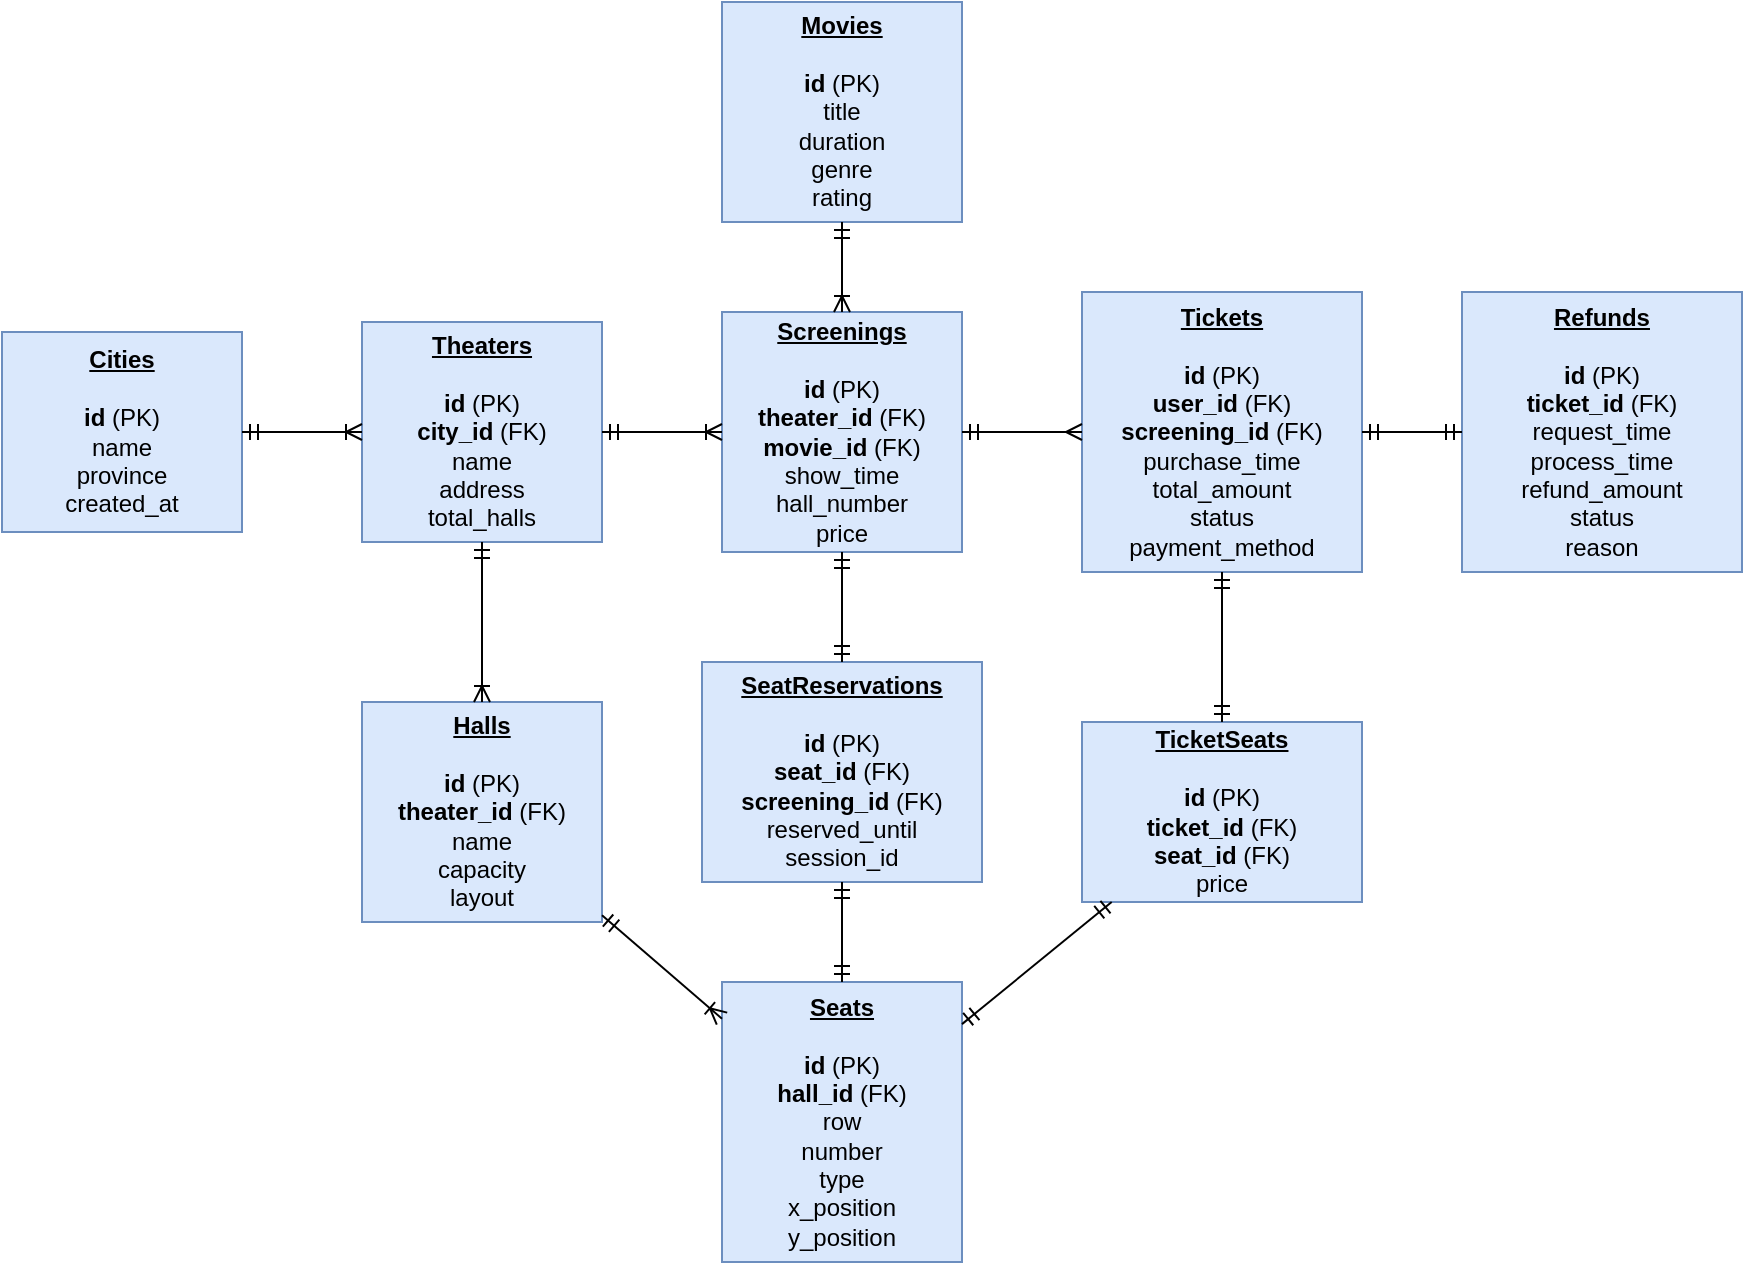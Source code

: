 <mxfile version="28.1.2" pages="4">
  <diagram name="Halaman-1" id="Lm6z3Dgp-Bg0wg-Iswer">
    <mxGraphModel dx="2575" dy="1573" grid="1" gridSize="10" guides="1" tooltips="1" connect="1" arrows="1" fold="1" page="1" pageScale="1" pageWidth="850" pageHeight="1100" math="0" shadow="0">
      <root>
        <mxCell id="0" />
        <mxCell id="1" parent="0" />
        <mxCell id="0di1fcBkROJIo35OJod3-1" value="&lt;u&gt;&lt;b&gt;Cities&lt;/b&gt;&lt;/u&gt;&lt;br&gt;&lt;br&gt;&lt;b&gt;id&lt;/b&gt; (PK)&lt;br&gt;name&lt;br&gt;province&lt;br&gt;created_at" style="html=1;dashed=0;whiteSpace=wrap;fillColor=#dae8fc;strokeColor=#6c8ebf;" vertex="1" parent="1">
          <mxGeometry x="80" y="175" width="120" height="100" as="geometry" />
        </mxCell>
        <mxCell id="0di1fcBkROJIo35OJod3-2" value="&lt;u&gt;&lt;b&gt;Theaters&lt;/b&gt;&lt;/u&gt;&lt;br&gt;&lt;br&gt;&lt;b&gt;id&lt;/b&gt; (PK)&lt;br&gt;&lt;b&gt;city_id&lt;/b&gt; (FK)&lt;br&gt;name&lt;br&gt;address&lt;br&gt;total_halls" style="html=1;dashed=0;whiteSpace=wrap;fillColor=#dae8fc;strokeColor=#6c8ebf;" vertex="1" parent="1">
          <mxGeometry x="260" y="170" width="120" height="110" as="geometry" />
        </mxCell>
        <mxCell id="0di1fcBkROJIo35OJod3-3" value="&lt;u&gt;&lt;b&gt;Screenings&lt;/b&gt;&lt;/u&gt;&lt;br&gt;&lt;br&gt;&lt;b&gt;id&lt;/b&gt; (PK)&lt;br&gt;&lt;b&gt;theater_id&lt;/b&gt; (FK)&lt;br&gt;&lt;b&gt;movie_id&lt;/b&gt; (FK)&lt;br&gt;show_time&lt;br&gt;hall_number&lt;br&gt;price" style="html=1;dashed=0;whiteSpace=wrap;fillColor=#dae8fc;strokeColor=#6c8ebf;" vertex="1" parent="1">
          <mxGeometry x="440" y="165" width="120" height="120" as="geometry" />
        </mxCell>
        <mxCell id="0di1fcBkROJIo35OJod3-4" value="&lt;u&gt;&lt;b&gt;Movies&lt;/b&gt;&lt;/u&gt;&lt;br&gt;&lt;br&gt;&lt;b&gt;id&lt;/b&gt; (PK)&lt;br&gt;title&lt;br&gt;duration&lt;br&gt;genre&lt;br&gt;rating" style="html=1;dashed=0;whiteSpace=wrap;fillColor=#dae8fc;strokeColor=#6c8ebf;" vertex="1" parent="1">
          <mxGeometry x="440" y="10" width="120" height="110" as="geometry" />
        </mxCell>
        <mxCell id="0di1fcBkROJIo35OJod3-5" value="" style="endArrow=ERmandOne;html=1;rounded=0;startArrow=ERoneToMany;startFill=0;endFill=0;" edge="1" parent="1" source="0di1fcBkROJIo35OJod3-2" target="0di1fcBkROJIo35OJod3-1">
          <mxGeometry width="50" height="50" relative="1" as="geometry">
            <mxPoint x="240" y="240" as="sourcePoint" />
            <mxPoint x="280" y="240" as="targetPoint" />
          </mxGeometry>
        </mxCell>
        <mxCell id="0di1fcBkROJIo35OJod3-7" value="" style="endArrow=ERmandOne;html=1;rounded=0;startArrow=ERoneToMany;startFill=0;endFill=0;" edge="1" parent="1" source="0di1fcBkROJIo35OJod3-3" target="0di1fcBkROJIo35OJod3-2">
          <mxGeometry width="50" height="50" relative="1" as="geometry">
            <mxPoint x="400" y="230" as="sourcePoint" />
            <mxPoint x="440" y="230" as="targetPoint" />
          </mxGeometry>
        </mxCell>
        <mxCell id="0di1fcBkROJIo35OJod3-9" value="" style="endArrow=ERmandOne;html=1;rounded=0;endFill=0;startArrow=ERoneToMany;startFill=0;" edge="1" parent="1" source="0di1fcBkROJIo35OJod3-3" target="0di1fcBkROJIo35OJod3-4">
          <mxGeometry width="50" height="50" relative="1" as="geometry">
            <mxPoint x="560" y="240" as="sourcePoint" />
            <mxPoint x="600" y="240" as="targetPoint" />
          </mxGeometry>
        </mxCell>
        <mxCell id="0di1fcBkROJIo35OJod3-11" value="&lt;u&gt;&lt;b&gt;Halls&lt;/b&gt;&lt;/u&gt;&lt;br&gt;&lt;br&gt;&lt;b&gt;id&lt;/b&gt; (PK)&lt;br&gt;&lt;b&gt;theater_id&lt;/b&gt; (FK)&lt;br&gt;name&lt;br&gt;capacity&lt;br&gt;layout" style="html=1;dashed=0;whiteSpace=wrap;fillColor=#dae8fc;strokeColor=#6c8ebf;" vertex="1" parent="1">
          <mxGeometry x="260" y="360" width="120" height="110" as="geometry" />
        </mxCell>
        <mxCell id="0di1fcBkROJIo35OJod3-12" value="&lt;u&gt;&lt;b&gt;Seats&lt;/b&gt;&lt;/u&gt;&lt;br&gt;&lt;br&gt;&lt;b&gt;id&lt;/b&gt; (PK)&lt;br&gt;&lt;b&gt;hall_id&lt;/b&gt; (FK)&lt;br&gt;row&lt;br&gt;number&lt;br&gt;type&lt;br&gt;x_position&lt;br&gt;y_position" style="html=1;dashed=0;whiteSpace=wrap;fillColor=#dae8fc;strokeColor=#6c8ebf;" vertex="1" parent="1">
          <mxGeometry x="440" y="500" width="120" height="140" as="geometry" />
        </mxCell>
        <mxCell id="0di1fcBkROJIo35OJod3-13" value="" style="endArrow=ERmandOne;html=1;rounded=0;startArrow=ERoneToMany;startFill=0;endFill=0;" edge="1" parent="1" source="0di1fcBkROJIo35OJod3-11" target="0di1fcBkROJIo35OJod3-2">
          <mxGeometry width="50" height="50" relative="1" as="geometry">
            <mxPoint x="340" y="280" as="sourcePoint" />
            <mxPoint x="340" y="370" as="targetPoint" />
            <Array as="points" />
          </mxGeometry>
        </mxCell>
        <mxCell id="0di1fcBkROJIo35OJod3-15" value="" style="endArrow=ERmandOne;html=1;rounded=0;startArrow=ERoneToMany;startFill=0;endFill=0;" edge="1" parent="1" source="0di1fcBkROJIo35OJod3-12" target="0di1fcBkROJIo35OJod3-11">
          <mxGeometry width="50" height="50" relative="1" as="geometry">
            <mxPoint x="400" y="425" as="sourcePoint" />
            <mxPoint x="440" y="425" as="targetPoint" />
          </mxGeometry>
        </mxCell>
        <mxCell id="0di1fcBkROJIo35OJod3-17" value="&lt;u&gt;&lt;b&gt;SeatReservations&lt;/b&gt;&lt;/u&gt;&lt;br&gt;&lt;br&gt;&lt;b&gt;id&lt;/b&gt; (PK)&lt;br&gt;&lt;b&gt;seat_id&lt;/b&gt; (FK)&lt;br&gt;&lt;b&gt;screening_id&lt;/b&gt; (FK)&lt;br&gt;reserved_until&lt;br&gt;session_id" style="html=1;dashed=0;whiteSpace=wrap;fillColor=#dae8fc;strokeColor=#6c8ebf;" vertex="1" parent="1">
          <mxGeometry x="430" y="340" width="140" height="110" as="geometry" />
        </mxCell>
        <mxCell id="0di1fcBkROJIo35OJod3-18" value="" style="endArrow=ERmandOne;html=1;rounded=0;startArrow=ERmandOne;startFill=0;endFill=0;" edge="1" parent="1" source="0di1fcBkROJIo35OJod3-17" target="0di1fcBkROJIo35OJod3-12">
          <mxGeometry width="50" height="50" relative="1" as="geometry">
            <mxPoint x="560" y="440" as="sourcePoint" />
            <mxPoint x="600" y="440" as="targetPoint" />
          </mxGeometry>
        </mxCell>
        <mxCell id="0di1fcBkROJIo35OJod3-20" value="&lt;u&gt;&lt;b&gt;Tickets&lt;/b&gt;&lt;/u&gt;&lt;br&gt;&lt;br&gt;&lt;b&gt;id&lt;/b&gt; (PK)&lt;br&gt;&lt;b&gt;user_id&lt;/b&gt; (FK)&lt;br&gt;&lt;b&gt;screening_id&lt;/b&gt; (FK)&lt;br&gt;purchase_time&lt;br&gt;total_amount&lt;br&gt;status&lt;br&gt;payment_method" style="html=1;dashed=0;whiteSpace=wrap;fillColor=#dae8fc;strokeColor=#6c8ebf;" vertex="1" parent="1">
          <mxGeometry x="620" y="155" width="140" height="140" as="geometry" />
        </mxCell>
        <mxCell id="0di1fcBkROJIo35OJod3-21" value="&lt;u&gt;&lt;b&gt;TicketSeats&lt;/b&gt;&lt;/u&gt;&lt;br&gt;&lt;br&gt;&lt;b&gt;id&lt;/b&gt; (PK)&lt;br&gt;&lt;b&gt;ticket_id&lt;/b&gt; (FK)&lt;br&gt;&lt;b&gt;seat_id&lt;/b&gt; (FK)&lt;br&gt;price" style="html=1;dashed=0;whiteSpace=wrap;fillColor=#dae8fc;strokeColor=#6c8ebf;" vertex="1" parent="1">
          <mxGeometry x="620" y="370" width="140" height="90" as="geometry" />
        </mxCell>
        <mxCell id="0di1fcBkROJIo35OJod3-22" value="&lt;u&gt;&lt;b&gt;Refunds&lt;/b&gt;&lt;/u&gt;&lt;br&gt;&lt;br&gt;&lt;b&gt;id&lt;/b&gt; (PK)&lt;br&gt;&lt;b&gt;ticket_id&lt;/b&gt; (FK)&lt;br&gt;request_time&lt;br&gt;process_time&lt;br&gt;refund_amount&lt;br&gt;status&lt;br&gt;reason" style="html=1;dashed=0;whiteSpace=wrap;fillColor=#dae8fc;strokeColor=#6c8ebf;" vertex="1" parent="1">
          <mxGeometry x="810" y="155" width="140" height="140" as="geometry" />
        </mxCell>
        <mxCell id="0di1fcBkROJIo35OJod3-23" value="" style="endArrow=ERmandOne;html=1;rounded=0;startArrow=ERmany;startFill=0;endFill=0;" edge="1" parent="1" source="0di1fcBkROJIo35OJod3-20" target="0di1fcBkROJIo35OJod3-3">
          <mxGeometry width="50" height="50" relative="1" as="geometry">
            <mxPoint x="500" y="270" as="sourcePoint" />
            <mxPoint x="670" y="550" as="targetPoint" />
            <Array as="points" />
          </mxGeometry>
        </mxCell>
        <mxCell id="0di1fcBkROJIo35OJod3-25" value="" style="endArrow=ERmandOne;html=1;rounded=0;startArrow=ERmandOne;startFill=0;endFill=0;" edge="1" parent="1" source="0di1fcBkROJIo35OJod3-21" target="0di1fcBkROJIo35OJod3-20">
          <mxGeometry width="50" height="50" relative="1" as="geometry">
            <mxPoint x="670" y="690" as="sourcePoint" />
            <mxPoint x="670" y="730" as="targetPoint" />
          </mxGeometry>
        </mxCell>
        <mxCell id="0di1fcBkROJIo35OJod3-27" value="" style="endArrow=ERmandOne;html=1;rounded=0;startArrow=ERmandOne;startFill=0;endFill=0;" edge="1" parent="1" source="0di1fcBkROJIo35OJod3-22" target="0di1fcBkROJIo35OJod3-20">
          <mxGeometry width="50" height="50" relative="1" as="geometry">
            <mxPoint x="670" y="690" as="sourcePoint" />
            <mxPoint x="670" y="880" as="targetPoint" />
            <Array as="points" />
          </mxGeometry>
        </mxCell>
        <mxCell id="0di1fcBkROJIo35OJod3-29" value="" style="endArrow=ERmandOne;html=1;rounded=0;startArrow=ERmandOne;startFill=0;endFill=0;" edge="1" parent="1" source="0di1fcBkROJIo35OJod3-17" target="0di1fcBkROJIo35OJod3-3">
          <mxGeometry width="50" height="50" relative="1" as="geometry">
            <mxPoint x="500" y="270" as="sourcePoint" />
            <mxPoint x="670" y="370" as="targetPoint" />
            <Array as="points" />
          </mxGeometry>
        </mxCell>
        <mxCell id="0di1fcBkROJIo35OJod3-31" value="" style="endArrow=ERmandOne;html=1;rounded=0;startArrow=ERmandOne;startFill=0;endFill=0;" edge="1" parent="1" source="0di1fcBkROJIo35OJod3-21" target="0di1fcBkROJIo35OJod3-12">
          <mxGeometry width="50" height="50" relative="1" as="geometry">
            <mxPoint x="560" y="440" as="sourcePoint" />
            <mxPoint x="600" y="730" as="targetPoint" />
            <Array as="points" />
          </mxGeometry>
        </mxCell>
      </root>
    </mxGraphModel>
  </diagram>
  <diagram id="4W9zoIO3YKvqsuaJQBFT" name="Page-2">
    <mxGraphModel dx="2873" dy="1236" grid="1" gridSize="10" guides="1" tooltips="1" connect="1" arrows="1" fold="1" page="1" pageScale="1" pageWidth="850" pageHeight="1100" math="0" shadow="0">
      <root>
        <mxCell id="0" />
        <mxCell id="1" parent="0" />
        <mxCell id="O_zEfsSyvbPInKJlRXA2-1" value="" style="rounded=0;whiteSpace=wrap;html=1;" vertex="1" parent="1">
          <mxGeometry x="-770" y="250" width="640" height="530" as="geometry" />
        </mxCell>
        <mxCell id="O_zEfsSyvbPInKJlRXA2-2" value="&lt;b&gt;Docker&lt;/b&gt;" style="text;html=1;strokeColor=none;fillColor=none;align=center;verticalAlign=middle;whiteSpace=wrap;rounded=0;fontStyle=1;fontSize=18;" vertex="1" parent="1">
          <mxGeometry x="-730" y="730" width="70" height="30" as="geometry" />
        </mxCell>
        <mxCell id="O_zEfsSyvbPInKJlRXA2-3" value="&lt;b&gt;USER / CLIENT&lt;/b&gt;" style="shape=umlActor;verticalLabelPosition=bottom;verticalAlign=top;html=1;outlineConnect=0;" vertex="1" parent="1">
          <mxGeometry x="-480" y="130" width="30" height="60" as="geometry" />
        </mxCell>
        <mxCell id="O_zEfsSyvbPInKJlRXA2-4" value="" style="endArrow=classic;html=1;rounded=0;entryDx=0;entryDy=0;entryPerimeter=0;" edge="1" parent="1" target="O_zEfsSyvbPInKJlRXA2-6">
          <mxGeometry width="50" height="50" relative="1" as="geometry">
            <mxPoint x="-465" y="210" as="sourcePoint" />
            <mxPoint x="-465" y="260" as="targetPoint" />
          </mxGeometry>
        </mxCell>
        <mxCell id="O_zEfsSyvbPInKJlRXA2-5" value="&lt;b&gt;HTTP / HTTPS&lt;/b&gt;" style="edgeLabel;html=1;align=center;verticalAlign=middle;resizable=0;points=[];" vertex="1" connectable="0" parent="O_zEfsSyvbPInKJlRXA2-4">
          <mxGeometry x="-0.167" y="-2" relative="1" as="geometry">
            <mxPoint x="52" y="-30" as="offset" />
          </mxGeometry>
        </mxCell>
        <mxCell id="O_zEfsSyvbPInKJlRXA2-6" value="&lt;b&gt;Load Balancer&lt;/b&gt;" style="shape=hexagon;perimeter=hexagonPerimeter2;whiteSpace=wrap;html=1;fillColor=#d5e8d4;strokeColor=#82b366;" vertex="1" parent="1">
          <mxGeometry x="-515" y="330" width="100" height="50" as="geometry" />
        </mxCell>
        <mxCell id="O_zEfsSyvbPInKJlRXA2-7" value="" style="endArrow=classic;html=1;rounded=0;exitDx=0;exitDy=0;exitPerimeter=0;" edge="1" parent="1" source="O_zEfsSyvbPInKJlRXA2-6">
          <mxGeometry width="50" height="50" relative="1" as="geometry">
            <mxPoint x="-500" y="310" as="sourcePoint" />
            <mxPoint x="-650" y="420" as="targetPoint" />
          </mxGeometry>
        </mxCell>
        <mxCell id="O_zEfsSyvbPInKJlRXA2-8" value="" style="endArrow=classic;html=1;rounded=0;exitDx=0;exitDy=0;exitPerimeter=0;" edge="1" parent="1" source="O_zEfsSyvbPInKJlRXA2-6">
          <mxGeometry width="50" height="50" relative="1" as="geometry">
            <mxPoint x="-430" y="310" as="sourcePoint" />
            <mxPoint x="-280" y="420" as="targetPoint" />
          </mxGeometry>
        </mxCell>
        <mxCell id="O_zEfsSyvbPInKJlRXA2-9" value="&lt;b&gt;Go API&lt;br&gt;Container 1&lt;/b&gt;" style="rounded=1;whiteSpace=wrap;html=1;fillColor=#f8cecc;strokeColor=#b85450;" vertex="1" parent="1">
          <mxGeometry x="-700" y="420" width="100" height="60" as="geometry" />
        </mxCell>
        <mxCell id="O_zEfsSyvbPInKJlRXA2-10" value="&lt;b&gt;Go API&lt;br&gt;Container 2&lt;/b&gt;" style="rounded=1;whiteSpace=wrap;html=1;fillColor=#f8cecc;strokeColor=#b85450;" vertex="1" parent="1">
          <mxGeometry x="-330" y="420" width="100" height="60" as="geometry" />
        </mxCell>
        <mxCell id="O_zEfsSyvbPInKJlRXA2-11" value="&lt;b&gt;Internal Network&lt;/b&gt;" style="shape=cylinder;whiteSpace=wrap;html=1;rounded=1;fillColor=#ffe6cc;strokeColor=#d79b00;" vertex="1" parent="1">
          <mxGeometry x="-515" y="570" width="100" height="60" as="geometry" />
        </mxCell>
        <mxCell id="O_zEfsSyvbPInKJlRXA2-12" value="&lt;b&gt;Database (PostgreSQL)&lt;/b&gt;" style="shape=cylinder;whiteSpace=wrap;html=1;rounded=1;fillColor=#f5f5f5;strokeColor=#666666;" vertex="1" parent="1">
          <mxGeometry x="-555" y="670" width="180" height="60" as="geometry" />
        </mxCell>
        <mxCell id="O_zEfsSyvbPInKJlRXA2-13" value="" style="endArrow=classic;html=1;rounded=0;entryDx=0;entryDy=0;entryPerimeter=0;exitDx=0.5;exitDy=1;exitPerimeter=0;" edge="1" parent="1" source="O_zEfsSyvbPInKJlRXA2-9" target="O_zEfsSyvbPInKJlRXA2-11">
          <mxGeometry width="50" height="50" relative="1" as="geometry">
            <mxPoint x="-650" y="510" as="sourcePoint" />
            <mxPoint x="-515" y="510" as="targetPoint" />
          </mxGeometry>
        </mxCell>
        <mxCell id="O_zEfsSyvbPInKJlRXA2-14" value="" style="endArrow=classic;html=1;rounded=0;entryDx=0;entryDy=0;entryPerimeter=0;exitDx=0.5;exitDy=1;exitPerimeter=0;" edge="1" parent="1" source="O_zEfsSyvbPInKJlRXA2-10" target="O_zEfsSyvbPInKJlRXA2-11">
          <mxGeometry width="50" height="50" relative="1" as="geometry">
            <mxPoint x="-280" y="510" as="sourcePoint" />
            <mxPoint x="-415" y="510" as="targetPoint" />
          </mxGeometry>
        </mxCell>
        <mxCell id="O_zEfsSyvbPInKJlRXA2-15" value="" style="endArrow=classic;html=1;rounded=0;entryDx=0.5;entryDy=0;entryPerimeter=0;exitDx=0.5;exitDy=1;exitPerimeter=0;" edge="1" parent="1" source="O_zEfsSyvbPInKJlRXA2-11" target="O_zEfsSyvbPInKJlRXA2-12">
          <mxGeometry width="50" height="50" relative="1" as="geometry">
            <mxPoint x="-465" y="650" as="sourcePoint" />
            <mxPoint x="-465" y="700" as="targetPoint" />
          </mxGeometry>
        </mxCell>
      </root>
    </mxGraphModel>
  </diagram>
  <diagram id="1tJHrQExwv2KBQjA_pAZ" name="Page-3">
    <mxGraphModel dx="1416" dy="865" grid="1" gridSize="10" guides="1" tooltips="1" connect="1" arrows="1" fold="1" page="1" pageScale="1" pageWidth="850" pageHeight="1100" math="0" shadow="0">
      <root>
        <mxCell id="0" />
        <mxCell id="1" parent="0" />
        <mxCell id="-pOYXjtAaAWwMsyDgRYP-1" value="Customer" style="rounded=1;whiteSpace=wrap;html=1;" vertex="1" parent="1">
          <mxGeometry x="140" y="270" width="120" height="60" as="geometry" />
        </mxCell>
        <mxCell id="-pOYXjtAaAWwMsyDgRYP-2" value="" style="endArrow=classic;html=1;rounded=0;" edge="1" parent="1" source="-pOYXjtAaAWwMsyDgRYP-1" target="-pOYXjtAaAWwMsyDgRYP-3">
          <mxGeometry width="50" height="50" relative="1" as="geometry">
            <mxPoint x="200" y="330" as="sourcePoint" />
            <mxPoint x="200" y="370" as="targetPoint" />
          </mxGeometry>
        </mxCell>
        <mxCell id="-pOYXjtAaAWwMsyDgRYP-3" value="Cari Jadwal Film" style="rounded=1;whiteSpace=wrap;html=1;" vertex="1" parent="1">
          <mxGeometry x="140" y="370" width="120" height="60" as="geometry" />
        </mxCell>
        <mxCell id="-pOYXjtAaAWwMsyDgRYP-4" value="Pilih Kota" style="rounded=0;whiteSpace=wrap;html=1;align=left;" vertex="1" parent="1">
          <mxGeometry x="290" y="355" width="120" height="20" as="geometry" />
        </mxCell>
        <mxCell id="-pOYXjtAaAWwMsyDgRYP-5" value="Pilih Bioskop" style="rounded=0;whiteSpace=wrap;html=1;align=left;" vertex="1" parent="1">
          <mxGeometry x="290" y="380" width="120" height="20" as="geometry" />
        </mxCell>
        <mxCell id="-pOYXjtAaAWwMsyDgRYP-6" value="Pilih Tanggal/Waktu" style="rounded=0;whiteSpace=wrap;html=1;align=left;" vertex="1" parent="1">
          <mxGeometry x="290" y="405" width="120" height="20" as="geometry" />
        </mxCell>
        <mxCell id="-pOYXjtAaAWwMsyDgRYP-7" value="" style="endArrow=classic;html=1;rounded=0;" edge="1" parent="1" source="-pOYXjtAaAWwMsyDgRYP-3" target="-pOYXjtAaAWwMsyDgRYP-8">
          <mxGeometry width="50" height="50" relative="1" as="geometry">
            <mxPoint x="200" y="430" as="sourcePoint" />
            <mxPoint x="200" y="470" as="targetPoint" />
          </mxGeometry>
        </mxCell>
        <mxCell id="-pOYXjtAaAWwMsyDgRYP-8" value="Pilih Kursi" style="rounded=1;whiteSpace=wrap;html=1;" vertex="1" parent="1">
          <mxGeometry x="140" y="470" width="120" height="60" as="geometry" />
        </mxCell>
        <mxCell id="-pOYXjtAaAWwMsyDgRYP-9" value="Tampilkan Layout Kursi" style="rounded=0;whiteSpace=wrap;html=1;align=left;" vertex="1" parent="1">
          <mxGeometry x="290" y="480" width="150" height="20" as="geometry" />
        </mxCell>
        <mxCell id="-pOYXjtAaAWwMsyDgRYP-10" value="Pilih Kursi Kosong" style="rounded=0;whiteSpace=wrap;html=1;align=left;" vertex="1" parent="1">
          <mxGeometry x="290" y="505" width="150" height="20" as="geometry" />
        </mxCell>
        <mxCell id="-pOYXjtAaAWwMsyDgRYP-11" value="" style="endArrow=classic;html=1;rounded=0;" edge="1" parent="1" source="-pOYXjtAaAWwMsyDgRYP-8" target="-pOYXjtAaAWwMsyDgRYP-12">
          <mxGeometry width="50" height="50" relative="1" as="geometry">
            <mxPoint x="200" y="530" as="sourcePoint" />
            <mxPoint x="200" y="570" as="targetPoint" />
          </mxGeometry>
        </mxCell>
        <mxCell id="-pOYXjtAaAWwMsyDgRYP-12" value="Proses Pembayaran" style="rounded=1;whiteSpace=wrap;html=1;" vertex="1" parent="1">
          <mxGeometry x="140" y="570" width="120" height="60" as="geometry" />
        </mxCell>
        <mxCell id="-pOYXjtAaAWwMsyDgRYP-13" value="Pilih Metode Bayar" style="rounded=0;whiteSpace=wrap;html=1;align=left;" vertex="1" parent="1">
          <mxGeometry x="290" y="580" width="140" height="20" as="geometry" />
        </mxCell>
        <mxCell id="-pOYXjtAaAWwMsyDgRYP-14" value="Verifikasi Pembayaran" style="rounded=0;whiteSpace=wrap;html=1;align=left;" vertex="1" parent="1">
          <mxGeometry x="290" y="605" width="140" height="20" as="geometry" />
        </mxCell>
        <mxCell id="-pOYXjtAaAWwMsyDgRYP-15" value="" style="endArrow=classic;html=1;rounded=0;" edge="1" parent="1" source="-pOYXjtAaAWwMsyDgRYP-12" target="-pOYXjtAaAWwMsyDgRYP-16">
          <mxGeometry width="50" height="50" relative="1" as="geometry">
            <mxPoint x="200" y="630" as="sourcePoint" />
            <mxPoint x="200" y="670" as="targetPoint" />
          </mxGeometry>
        </mxCell>
        <mxCell id="-pOYXjtAaAWwMsyDgRYP-16" value="Konfirmasi &amp; Tiket" style="rounded=1;whiteSpace=wrap;html=1;" vertex="1" parent="1">
          <mxGeometry x="140" y="670" width="120" height="60" as="geometry" />
        </mxCell>
        <mxCell id="-pOYXjtAaAWwMsyDgRYP-17" value="Generate E-Ticket" style="rounded=0;whiteSpace=wrap;html=1;align=left;" vertex="1" parent="1">
          <mxGeometry x="290" y="680" width="130" height="20" as="geometry" />
        </mxCell>
        <mxCell id="-pOYXjtAaAWwMsyDgRYP-18" value="Kirim Email/SMS" style="rounded=0;whiteSpace=wrap;html=1;align=left;" vertex="1" parent="1">
          <mxGeometry x="290" y="705" width="130" height="20" as="geometry" />
        </mxCell>
        <mxCell id="-pOYXjtAaAWwMsyDgRYP-19" value="" style="endArrow=classic;html=1;rounded=0;" edge="1" parent="1" source="-pOYXjtAaAWwMsyDgRYP-16" target="-pOYXjtAaAWwMsyDgRYP-20">
          <mxGeometry width="50" height="50" relative="1" as="geometry">
            <mxPoint x="200" y="730" as="sourcePoint" />
            <mxPoint x="200" y="770" as="targetPoint" />
          </mxGeometry>
        </mxCell>
        <mxCell id="-pOYXjtAaAWwMsyDgRYP-20" value="Selesai" style="rounded=1;whiteSpace=wrap;html=1;" vertex="1" parent="1">
          <mxGeometry x="140" y="770" width="120" height="60" as="geometry" />
        </mxCell>
        <mxCell id="-pOYXjtAaAWwMsyDgRYP-21" value="Permintaan Refund" style="rounded=1;whiteSpace=wrap;html=1;" vertex="1" parent="1">
          <mxGeometry x="510" y="270" width="120" height="60" as="geometry" />
        </mxCell>
        <mxCell id="-pOYXjtAaAWwMsyDgRYP-22" value="" style="endArrow=classic;html=1;rounded=0;" edge="1" parent="1" source="-pOYXjtAaAWwMsyDgRYP-21" target="-pOYXjtAaAWwMsyDgRYP-23">
          <mxGeometry width="50" height="50" relative="1" as="geometry">
            <mxPoint x="570" y="330" as="sourcePoint" />
            <mxPoint x="570" y="370" as="targetPoint" />
          </mxGeometry>
        </mxCell>
        <mxCell id="-pOYXjtAaAWwMsyDgRYP-23" value="Validasi Refund" style="rounded=1;whiteSpace=wrap;html=1;" vertex="1" parent="1">
          <mxGeometry x="510" y="370" width="120" height="60" as="geometry" />
        </mxCell>
        <mxCell id="-pOYXjtAaAWwMsyDgRYP-24" value="Cek Kebijakan" style="rounded=0;whiteSpace=wrap;html=1;align=left;" vertex="1" parent="1">
          <mxGeometry x="660" y="380" width="120" height="20" as="geometry" />
        </mxCell>
        <mxCell id="-pOYXjtAaAWwMsyDgRYP-25" value="Verifikasi Data" style="rounded=0;whiteSpace=wrap;html=1;align=left;" vertex="1" parent="1">
          <mxGeometry x="660" y="405" width="120" height="20" as="geometry" />
        </mxCell>
        <mxCell id="-pOYXjtAaAWwMsyDgRYP-26" value="" style="endArrow=classic;html=1;rounded=0;" edge="1" parent="1" source="-pOYXjtAaAWwMsyDgRYP-23" target="-pOYXjtAaAWwMsyDgRYP-27">
          <mxGeometry width="50" height="50" relative="1" as="geometry">
            <mxPoint x="570" y="430" as="sourcePoint" />
            <mxPoint x="570" y="470" as="targetPoint" />
          </mxGeometry>
        </mxCell>
        <mxCell id="-pOYXjtAaAWwMsyDgRYP-27" value="Proses Refund" style="rounded=1;whiteSpace=wrap;html=1;" vertex="1" parent="1">
          <mxGeometry x="510" y="470" width="120" height="60" as="geometry" />
        </mxCell>
        <mxCell id="-pOYXjtAaAWwMsyDgRYP-28" value="Kembalikan Dana" style="rounded=0;whiteSpace=wrap;html=1;align=left;" vertex="1" parent="1">
          <mxGeometry x="660" y="480" width="130" height="20" as="geometry" />
        </mxCell>
        <mxCell id="-pOYXjtAaAWwMsyDgRYP-29" value="Batalkan Tiket" style="rounded=0;whiteSpace=wrap;html=1;align=left;" vertex="1" parent="1">
          <mxGeometry x="660" y="505" width="130" height="20" as="geometry" />
        </mxCell>
        <mxCell id="-pOYXjtAaAWwMsyDgRYP-30" value="" style="endArrow=classic;html=1;rounded=0;" edge="1" parent="1" source="-pOYXjtAaAWwMsyDgRYP-27" target="-pOYXjtAaAWwMsyDgRYP-31">
          <mxGeometry width="50" height="50" relative="1" as="geometry">
            <mxPoint x="570" y="530" as="sourcePoint" />
            <mxPoint x="570" y="570" as="targetPoint" />
          </mxGeometry>
        </mxCell>
        <mxCell id="-pOYXjtAaAWwMsyDgRYP-31" value="Restok Kursi" style="rounded=1;whiteSpace=wrap;html=1;" vertex="1" parent="1">
          <mxGeometry x="510" y="570" width="120" height="60" as="geometry" />
        </mxCell>
        <mxCell id="-pOYXjtAaAWwMsyDgRYP-32" value="Kembalikan Kursi ke Pool Available" style="rounded=0;whiteSpace=wrap;html=1;align=left;" vertex="1" parent="1">
          <mxGeometry x="660" y="590" width="220" height="20" as="geometry" />
        </mxCell>
        <mxCell id="-pOYXjtAaAWwMsyDgRYP-33" value="" style="endArrow=classic;html=1;rounded=0;" edge="1" parent="1" source="-pOYXjtAaAWwMsyDgRYP-31" target="-pOYXjtAaAWwMsyDgRYP-34">
          <mxGeometry width="50" height="50" relative="1" as="geometry">
            <mxPoint x="570" y="630" as="sourcePoint" />
            <mxPoint x="570" y="670" as="targetPoint" />
          </mxGeometry>
        </mxCell>
        <mxCell id="-pOYXjtAaAWwMsyDgRYP-34" value="Konfirmasi Refund" style="rounded=1;whiteSpace=wrap;html=1;" vertex="1" parent="1">
          <mxGeometry x="510" y="670" width="120" height="60" as="geometry" />
        </mxCell>
        <mxCell id="-pOYXjtAaAWwMsyDgRYP-35" value="Kirim Notifikasi" style="rounded=0;whiteSpace=wrap;html=1;align=left;" vertex="1" parent="1">
          <mxGeometry x="660" y="690" width="110" height="20" as="geometry" />
        </mxCell>
      </root>
    </mxGraphModel>
  </diagram>
  <diagram id="Km5XtZjyJkNOMOaYLgkL" name="Page-4">
    <mxGraphModel dx="1089" dy="665" grid="1" gridSize="10" guides="1" tooltips="1" connect="1" arrows="1" fold="1" page="1" pageScale="1" pageWidth="850" pageHeight="1100" math="0" shadow="0">
      <root>
        <mxCell id="0" />
        <mxCell id="1" parent="0" />
        <mxCell id="W2terURq2gF2Tv0Pd2DD-196" value="" style="rounded=0;whiteSpace=wrap;html=1;" vertex="1" parent="1">
          <mxGeometry x="1100" y="1220" width="780" height="290" as="geometry" />
        </mxCell>
        <mxCell id="W2terURq2gF2Tv0Pd2DD-199" style="edgeStyle=orthogonalEdgeStyle;rounded=0;orthogonalLoop=1;jettySize=auto;html=1;entryX=0.5;entryY=0;entryDx=0;entryDy=0;" edge="1" parent="1" source="W2terURq2gF2Tv0Pd2DD-195" target="W2terURq2gF2Tv0Pd2DD-196">
          <mxGeometry relative="1" as="geometry" />
        </mxCell>
        <mxCell id="W2terURq2gF2Tv0Pd2DD-195" value="" style="rounded=0;whiteSpace=wrap;html=1;" vertex="1" parent="1">
          <mxGeometry x="1100" y="850" width="780" height="290" as="geometry" />
        </mxCell>
        <mxCell id="W2terURq2gF2Tv0Pd2DD-198" style="edgeStyle=orthogonalEdgeStyle;rounded=0;orthogonalLoop=1;jettySize=auto;html=1;entryX=0.5;entryY=0;entryDx=0;entryDy=0;" edge="1" parent="1" source="W2terURq2gF2Tv0Pd2DD-192" target="W2terURq2gF2Tv0Pd2DD-195">
          <mxGeometry relative="1" as="geometry" />
        </mxCell>
        <mxCell id="W2terURq2gF2Tv0Pd2DD-192" value="" style="rounded=0;whiteSpace=wrap;html=1;" vertex="1" parent="1">
          <mxGeometry x="1105" y="560" width="770" height="210" as="geometry" />
        </mxCell>
        <mxCell id="W2terURq2gF2Tv0Pd2DD-197" style="edgeStyle=orthogonalEdgeStyle;rounded=0;orthogonalLoop=1;jettySize=auto;html=1;entryX=0.5;entryY=0;entryDx=0;entryDy=0;" edge="1" parent="1" source="W2terURq2gF2Tv0Pd2DD-191" target="W2terURq2gF2Tv0Pd2DD-192">
          <mxGeometry relative="1" as="geometry" />
        </mxCell>
        <mxCell id="W2terURq2gF2Tv0Pd2DD-191" value="" style="rounded=0;whiteSpace=wrap;html=1;" vertex="1" parent="1">
          <mxGeometry x="1105" y="250" width="770" height="190" as="geometry" />
        </mxCell>
        <mxCell id="W2terURq2gF2Tv0Pd2DD-1" value="&lt;font size=&quot;4&quot;&gt;&lt;b&gt;CINEMA TICKET BOOKING API&lt;/b&gt;&lt;/font&gt;&lt;br&gt;System Architecture" style="text;html=1;align=center;verticalAlign=middle;resizable=0;points=[];autosize=1;strokeColor=none;fillColor=none;" vertex="1" parent="1">
          <mxGeometry x="540" y="280" width="220" height="40" as="geometry" />
        </mxCell>
        <mxCell id="W2terURq2gF2Tv0Pd2DD-2" value="&lt;b&gt;Client&lt;/b&gt;&lt;br&gt;(Web/Mobile)" style="rounded=1;whiteSpace=wrap;html=1;" vertex="1" parent="1">
          <mxGeometry x="290" y="360" width="120" height="60" as="geometry" />
        </mxCell>
        <mxCell id="W2terURq2gF2Tv0Pd2DD-3" value="&lt;b&gt;Load Balancer&lt;/b&gt;&lt;br&gt;(Nginx/Cloud LB)" style="rounded=1;whiteSpace=wrap;html=1;" vertex="1" parent="1">
          <mxGeometry x="460" y="360" width="120" height="60" as="geometry" />
        </mxCell>
        <mxCell id="W2terURq2gF2Tv0Pd2DD-4" value="&lt;b&gt;API Gateway&lt;/b&gt;&lt;br&gt;(Gin Router)" style="rounded=1;whiteSpace=wrap;html=1;" vertex="1" parent="1">
          <mxGeometry x="630" y="360" width="120" height="60" as="geometry" />
        </mxCell>
        <mxCell id="W2terURq2gF2Tv0Pd2DD-5" value="&lt;b&gt;Redis Cache&lt;/b&gt;" style="rounded=1;whiteSpace=wrap;html=1;" vertex="1" parent="1">
          <mxGeometry x="800" y="360" width="120" height="60" as="geometry" />
        </mxCell>
        <mxCell id="W2terURq2gF2Tv0Pd2DD-6" value="" style="endArrow=classic;html=1;rounded=0;exitX=1;exitY=0.5;exitDx=0;exitDy=0;entryX=0;entryY=0.5;entryDx=0;entryDy=0;" edge="1" parent="1" source="W2terURq2gF2Tv0Pd2DD-2" target="W2terURq2gF2Tv0Pd2DD-3">
          <mxGeometry width="50" height="50" relative="1" as="geometry">
            <mxPoint x="420" y="390" as="sourcePoint" />
            <mxPoint x="470" y="390" as="targetPoint" />
          </mxGeometry>
        </mxCell>
        <mxCell id="W2terURq2gF2Tv0Pd2DD-7" value="HTTP/S" style="text;html=1;align=center;verticalAlign=middle;resizable=0;points=[];autosize=1;strokeColor=none;fillColor=none;" vertex="1" parent="1">
          <mxGeometry x="410" y="390" width="50" height="20" as="geometry" />
        </mxCell>
        <mxCell id="W2terURq2gF2Tv0Pd2DD-8" value="" style="endArrow=classic;html=1;rounded=0;exitX=1;exitY=0.5;exitDx=0;exitDy=0;entryX=0;entryY=0.5;entryDx=0;entryDy=0;" edge="1" parent="1" source="W2terURq2gF2Tv0Pd2DD-3" target="W2terURq2gF2Tv0Pd2DD-4">
          <mxGeometry width="50" height="50" relative="1" as="geometry">
            <mxPoint x="590" y="390" as="sourcePoint" />
            <mxPoint x="640" y="390" as="targetPoint" />
          </mxGeometry>
        </mxCell>
        <mxCell id="W2terURq2gF2Tv0Pd2DD-9" value="" style="endArrow=classic;html=1;rounded=0;exitX=1;exitY=0.5;exitDx=0;exitDy=0;entryX=0;entryY=0.5;entryDx=0;entryDy=0;" edge="1" parent="1" source="W2terURq2gF2Tv0Pd2DD-4" target="W2terURq2gF2Tv0Pd2DD-5">
          <mxGeometry width="50" height="50" relative="1" as="geometry">
            <mxPoint x="760" y="390" as="sourcePoint" />
            <mxPoint x="810" y="390" as="targetPoint" />
          </mxGeometry>
        </mxCell>
        <mxCell id="W2terURq2gF2Tv0Pd2DD-10" value="&lt;b&gt;CDN/Static Content&lt;/b&gt;" style="rounded=1;whiteSpace=wrap;html=1;" vertex="1" parent="1">
          <mxGeometry x="290" y="480" width="120" height="60" as="geometry" />
        </mxCell>
        <mxCell id="W2terURq2gF2Tv0Pd2DD-11" value="&lt;b&gt;Service Mesh&lt;/b&gt;&lt;br&gt;(Istio/Linkerd)" style="rounded=1;whiteSpace=wrap;html=1;" vertex="1" parent="1">
          <mxGeometry x="460" y="480" width="120" height="60" as="geometry" />
        </mxCell>
        <mxCell id="W2terURq2gF2Tv0Pd2DD-133" style="edgeStyle=orthogonalEdgeStyle;rounded=0;orthogonalLoop=1;jettySize=auto;html=1;" edge="1" parent="1" source="W2terURq2gF2Tv0Pd2DD-12" target="W2terURq2gF2Tv0Pd2DD-13">
          <mxGeometry relative="1" as="geometry" />
        </mxCell>
        <mxCell id="W2terURq2gF2Tv0Pd2DD-12" value="&lt;b&gt;Microservices&lt;/b&gt;&lt;br&gt;Cluster" style="rounded=1;whiteSpace=wrap;html=1;" vertex="1" parent="1">
          <mxGeometry x="630" y="480" width="120" height="60" as="geometry" />
        </mxCell>
        <mxCell id="W2terURq2gF2Tv0Pd2DD-13" value="&lt;b&gt;PostgreSQL&lt;/b&gt;&lt;br&gt;Database" style="rounded=1;whiteSpace=wrap;html=1;" vertex="1" parent="1">
          <mxGeometry x="800" y="480" width="120" height="60" as="geometry" />
        </mxCell>
        <mxCell id="W2terURq2gF2Tv0Pd2DD-14" value="" style="endArrow=classic;html=1;rounded=0;exitX=0.5;exitY=1;exitDx=0;exitDy=0;entryX=0.5;entryY=0;entryDx=0;entryDy=0;" edge="1" parent="1" source="W2terURq2gF2Tv0Pd2DD-4" target="W2terURq2gF2Tv0Pd2DD-12">
          <mxGeometry width="50" height="50" relative="1" as="geometry">
            <mxPoint x="690" y="430" as="sourcePoint" />
            <mxPoint x="690" y="480" as="targetPoint" />
          </mxGeometry>
        </mxCell>
        <mxCell id="W2terURq2gF2Tv0Pd2DD-15" value="&lt;b&gt;Payment Gateway&lt;/b&gt;&lt;br&gt;Integration" style="rounded=1;whiteSpace=wrap;html=1;" vertex="1" parent="1">
          <mxGeometry x="290" y="600" width="120" height="60" as="geometry" />
        </mxCell>
        <mxCell id="W2terURq2gF2Tv0Pd2DD-16" value="&lt;b&gt;Notification&lt;/b&gt;&lt;br&gt;Service (Email/SMS)" style="rounded=1;whiteSpace=wrap;html=1;" vertex="1" parent="1">
          <mxGeometry x="460" y="600" width="120" height="60" as="geometry" />
        </mxCell>
        <mxCell id="W2terURq2gF2Tv0Pd2DD-17" value="&lt;b&gt;Monitoring &amp;amp; Logging&lt;/b&gt;&lt;br&gt;(Prometheus/Grafana)" style="rounded=1;whiteSpace=wrap;html=1;" vertex="1" parent="1">
          <mxGeometry x="630" y="600" width="120" height="60" as="geometry" />
        </mxCell>
        <mxCell id="W2terURq2gF2Tv0Pd2DD-18" value="&lt;b&gt;Backup&lt;/b&gt;&lt;br&gt;System" style="rounded=1;whiteSpace=wrap;html=1;" vertex="1" parent="1">
          <mxGeometry x="800" y="600" width="120" height="60" as="geometry" />
        </mxCell>
        <mxCell id="W2terURq2gF2Tv0Pd2DD-19" value="" style="endArrow=classic;html=1;rounded=0;exitX=0.5;exitY=1;exitDx=0;exitDy=0;entryX=0.5;entryY=0;entryDx=0;entryDy=0;" edge="1" parent="1" source="W2terURq2gF2Tv0Pd2DD-13" target="W2terURq2gF2Tv0Pd2DD-18">
          <mxGeometry width="50" height="50" relative="1" as="geometry">
            <mxPoint x="860" y="550" as="sourcePoint" />
            <mxPoint x="860" y="600" as="targetPoint" />
          </mxGeometry>
        </mxCell>
        <mxCell id="W2terURq2gF2Tv0Pd2DD-21" value="Web Browser&lt;br&gt;(React/Vue)" style="rounded=1;whiteSpace=wrap;html=1;" vertex="1" parent="1">
          <mxGeometry x="1150" y="330" width="120" height="60" as="geometry" />
        </mxCell>
        <mxCell id="W2terURq2gF2Tv0Pd2DD-22" value="Mobile App&lt;br&gt;(iOS/Android)" style="rounded=1;whiteSpace=wrap;html=1;" vertex="1" parent="1">
          <mxGeometry x="1290" y="330" width="120" height="60" as="geometry" />
        </mxCell>
        <mxCell id="W2terURq2gF2Tv0Pd2DD-23" value="Third-party&lt;br&gt;Integrations" style="rounded=1;whiteSpace=wrap;html=1;" vertex="1" parent="1">
          <mxGeometry x="1430" y="330" width="120" height="60" as="geometry" />
        </mxCell>
        <mxCell id="W2terURq2gF2Tv0Pd2DD-24" value="Admin Portal&lt;br&gt;(Dashboard)" style="rounded=1;whiteSpace=wrap;html=1;" vertex="1" parent="1">
          <mxGeometry x="1570" y="330" width="120" height="60" as="geometry" />
        </mxCell>
        <mxCell id="W2terURq2gF2Tv0Pd2DD-25" value="Point-of-Sale&lt;br&gt;(Terminal)" style="rounded=1;whiteSpace=wrap;html=1;" vertex="1" parent="1">
          <mxGeometry x="1710" y="330" width="120" height="60" as="geometry" />
        </mxCell>
        <mxCell id="W2terURq2gF2Tv0Pd2DD-27" value="Rate Limiting" style="rounded=1;whiteSpace=wrap;html=1;" vertex="1" parent="1">
          <mxGeometry x="1150" y="620" width="120" height="60" as="geometry" />
        </mxCell>
        <mxCell id="W2terURq2gF2Tv0Pd2DD-28" value="Auth Middleware&lt;br&gt;(JWT)" style="rounded=1;whiteSpace=wrap;html=1;" vertex="1" parent="1">
          <mxGeometry x="1290" y="620" width="120" height="60" as="geometry" />
        </mxCell>
        <mxCell id="W2terURq2gF2Tv0Pd2DD-29" value="Request Validation" style="rounded=1;whiteSpace=wrap;html=1;" vertex="1" parent="1">
          <mxGeometry x="1430" y="620" width="120" height="60" as="geometry" />
        </mxCell>
        <mxCell id="W2terURq2gF2Tv0Pd2DD-30" value="Response Transformation" style="rounded=1;whiteSpace=wrap;html=1;" vertex="1" parent="1">
          <mxGeometry x="1570" y="620" width="120" height="60" as="geometry" />
        </mxCell>
        <mxCell id="W2terURq2gF2Tv0Pd2DD-31" value="Caching Layer&lt;br&gt;(Redis)" style="rounded=1;whiteSpace=wrap;html=1;" vertex="1" parent="1">
          <mxGeometry x="1150" y="700" width="120" height="60" as="geometry" />
        </mxCell>
        <mxCell id="W2terURq2gF2Tv0Pd2DD-32" value="Logging Middleware" style="rounded=1;whiteSpace=wrap;html=1;" vertex="1" parent="1">
          <mxGeometry x="1695" y="700" width="120" height="60" as="geometry" />
        </mxCell>
        <mxCell id="W2terURq2gF2Tv0Pd2DD-33" value="Metrics Collection" style="rounded=1;whiteSpace=wrap;html=1;" vertex="1" parent="1">
          <mxGeometry x="1430" y="700" width="120" height="60" as="geometry" />
        </mxCell>
        <mxCell id="W2terURq2gF2Tv0Pd2DD-34" value="Load Balancing" style="rounded=1;whiteSpace=wrap;html=1;" vertex="1" parent="1">
          <mxGeometry x="1700" y="620" width="120" height="60" as="geometry" />
        </mxCell>
        <mxCell id="W2terURq2gF2Tv0Pd2DD-36" value="&lt;b&gt;AUTH SERVICE&lt;/b&gt;&lt;br&gt;- User Authentication&lt;br&gt;- JWT Token Generation&lt;br&gt;- Password Management&lt;br&gt;- Session Management" style="rounded=1;whiteSpace=wrap;html=1;" vertex="1" parent="1">
          <mxGeometry x="1160" y="920" width="170" height="100" as="geometry" />
        </mxCell>
        <mxCell id="W2terURq2gF2Tv0Pd2DD-37" value="&lt;b&gt;BOOKING SERVICE&lt;/b&gt;&lt;br&gt;- Seat Reservation&lt;br&gt;- Ticket Purchase&lt;br&gt;- Payment Processing&lt;br&gt;- Booking History" style="rounded=1;whiteSpace=wrap;html=1;" vertex="1" parent="1">
          <mxGeometry x="1350" y="920" width="170" height="100" as="geometry" />
        </mxCell>
        <mxCell id="W2terURq2gF2Tv0Pd2DD-38" value="&lt;b&gt;MOVIE SERVICE&lt;/b&gt;&lt;br&gt;- Movie Catalog&lt;br&gt;- Showtimes&lt;br&gt;- Theaters&lt;br&gt;- Screenings" style="rounded=1;whiteSpace=wrap;html=1;" vertex="1" parent="1">
          <mxGeometry x="1540" y="920" width="170" height="100" as="geometry" />
        </mxCell>
        <mxCell id="W2terURq2gF2Tv0Pd2DD-39" value="&lt;b&gt;PAYMENT SERVICE&lt;/b&gt;&lt;br&gt;- Payment Gateway Integration&lt;br&gt;- Transaction Management&lt;br&gt;- Refund Processing" style="rounded=1;whiteSpace=wrap;html=1;" vertex="1" parent="1">
          <mxGeometry x="1160" y="1040" width="170" height="80" as="geometry" />
        </mxCell>
        <mxCell id="W2terURq2gF2Tv0Pd2DD-40" value="&lt;b&gt;NOTIFICATION SERVICE&lt;/b&gt;&lt;br&gt;- Email Notifications&lt;br&gt;- SMS Notifications&lt;br&gt;- Push Notifications" style="rounded=1;whiteSpace=wrap;html=1;" vertex="1" parent="1">
          <mxGeometry x="1350" y="1040" width="170" height="80" as="geometry" />
        </mxCell>
        <mxCell id="W2terURq2gF2Tv0Pd2DD-41" value="&lt;b&gt;ADMIN SERVICE&lt;/b&gt;&lt;br&gt;- CRUD Operations&lt;br&gt;- Analytics&lt;br&gt;- Reporting" style="rounded=1;whiteSpace=wrap;html=1;" vertex="1" parent="1">
          <mxGeometry x="1540" y="1040" width="170" height="80" as="geometry" />
        </mxCell>
        <mxCell id="W2terURq2gF2Tv0Pd2DD-43" value="PostgreSQL&lt;br&gt;Primary Database" style="rounded=1;whiteSpace=wrap;html=1;" vertex="1" parent="1">
          <mxGeometry x="1165" y="1290" width="120" height="60" as="geometry" />
        </mxCell>
        <mxCell id="W2terURq2gF2Tv0Pd2DD-44" value="Redis&lt;br&gt;Cache &amp;amp; Session Store" style="rounded=1;whiteSpace=wrap;html=1;" vertex="1" parent="1">
          <mxGeometry x="1305" y="1290" width="120" height="60" as="geometry" />
        </mxCell>
        <mxCell id="W2terURq2gF2Tv0Pd2DD-45" value="Elasticsearch&lt;br&gt;(Logging &amp;amp; Search)" style="rounded=1;whiteSpace=wrap;html=1;" vertex="1" parent="1">
          <mxGeometry x="1445" y="1290" width="120" height="60" as="geometry" />
        </mxCell>
        <mxCell id="W2terURq2gF2Tv0Pd2DD-46" value="Object Storage&lt;br&gt;(Images, Documents)" style="rounded=1;whiteSpace=wrap;html=1;" vertex="1" parent="1">
          <mxGeometry x="1585" y="1290" width="120" height="60" as="geometry" />
        </mxCell>
        <mxCell id="W2terURq2gF2Tv0Pd2DD-47" value="PostgreSQL Replicas&lt;br&gt;(Read-only)" style="rounded=1;whiteSpace=wrap;html=1;" vertex="1" parent="1">
          <mxGeometry x="1165" y="1370" width="120" height="60" as="geometry" />
        </mxCell>
        <mxCell id="W2terURq2gF2Tv0Pd2DD-48" value="Backup System&lt;br&gt;(WAL-E, Barman)" style="rounded=1;whiteSpace=wrap;html=1;" vertex="1" parent="1">
          <mxGeometry x="1305" y="1370" width="120" height="60" as="geometry" />
        </mxCell>
        <mxCell id="W2terURq2gF2Tv0Pd2DD-49" value="Monitoring Database&lt;br&gt;(TimescaleDB)" style="rounded=1;whiteSpace=wrap;html=1;" vertex="1" parent="1">
          <mxGeometry x="1445" y="1370" width="120" height="60" as="geometry" />
        </mxCell>
        <mxCell id="W2terURq2gF2Tv0Pd2DD-50" value="Archive Storage" style="rounded=1;whiteSpace=wrap;html=1;" vertex="1" parent="1">
          <mxGeometry x="1585" y="1370" width="120" height="60" as="geometry" />
        </mxCell>
        <mxCell id="W2terURq2gF2Tv0Pd2DD-52" value="HTTP/HTTPS API Calls&lt;br&gt;RESTful JSON API&lt;br&gt;WebSocket for real-time updates" style="text;html=1;align=center;verticalAlign=middle;resizable=0;points=[];autosize=1;strokeColor=none;fillColor=none;" vertex="1" parent="1">
          <mxGeometry x="1500" y="480" width="200" height="40" as="geometry" />
        </mxCell>
        <mxCell id="W2terURq2gF2Tv0Pd2DD-54" value="Internal Service Communication&lt;br&gt;gRPC/HTTP" style="text;html=1;align=center;verticalAlign=middle;resizable=0;points=[];autosize=1;strokeColor=none;fillColor=none;" vertex="1" parent="1">
          <mxGeometry x="1500" y="790" width="200" height="40" as="geometry" />
        </mxCell>
        <mxCell id="W2terURq2gF2Tv0Pd2DD-56" value="Database Queries&lt;br&gt;Connection Pooling" style="text;html=1;align=center;verticalAlign=middle;resizable=0;points=[];autosize=1;strokeColor=none;fillColor=none;" vertex="1" parent="1">
          <mxGeometry x="1490" y="1160" width="200" height="40" as="geometry" />
        </mxCell>
        <mxCell id="W2terURq2gF2Tv0Pd2DD-230" style="edgeStyle=orthogonalEdgeStyle;rounded=0;orthogonalLoop=1;jettySize=auto;html=1;endArrow=none;endFill=0;" edge="1" parent="1" source="W2terURq2gF2Tv0Pd2DD-57">
          <mxGeometry relative="1" as="geometry">
            <mxPoint x="2170" y="1130" as="targetPoint" />
          </mxGeometry>
        </mxCell>
        <mxCell id="W2terURq2gF2Tv0Pd2DD-57" value="Client" style="rounded=1;whiteSpace=wrap;html=1;" vertex="1" parent="1">
          <mxGeometry x="2120" y="390" width="100" height="40" as="geometry" />
        </mxCell>
        <mxCell id="W2terURq2gF2Tv0Pd2DD-231" style="edgeStyle=orthogonalEdgeStyle;rounded=0;orthogonalLoop=1;jettySize=auto;html=1;endArrow=none;endFill=0;" edge="1" parent="1" source="W2terURq2gF2Tv0Pd2DD-62">
          <mxGeometry relative="1" as="geometry">
            <mxPoint x="2310" y="1130" as="targetPoint" />
          </mxGeometry>
        </mxCell>
        <mxCell id="W2terURq2gF2Tv0Pd2DD-62" value="API Gateway" style="rounded=1;whiteSpace=wrap;html=1;" vertex="1" parent="1">
          <mxGeometry x="2260" y="390" width="100" height="40" as="geometry" />
        </mxCell>
        <mxCell id="W2terURq2gF2Tv0Pd2DD-232" style="edgeStyle=orthogonalEdgeStyle;rounded=0;orthogonalLoop=1;jettySize=auto;html=1;endArrow=none;endFill=0;" edge="1" parent="1" source="W2terURq2gF2Tv0Pd2DD-66">
          <mxGeometry relative="1" as="geometry">
            <mxPoint x="2450" y="1130" as="targetPoint" />
          </mxGeometry>
        </mxCell>
        <mxCell id="W2terURq2gF2Tv0Pd2DD-66" value="Booking Service" style="rounded=1;whiteSpace=wrap;html=1;" vertex="1" parent="1">
          <mxGeometry x="2400" y="390" width="100" height="40" as="geometry" />
        </mxCell>
        <mxCell id="W2terURq2gF2Tv0Pd2DD-233" style="edgeStyle=orthogonalEdgeStyle;rounded=0;orthogonalLoop=1;jettySize=auto;html=1;endArrow=none;endFill=0;" edge="1" parent="1" source="W2terURq2gF2Tv0Pd2DD-73">
          <mxGeometry relative="1" as="geometry">
            <mxPoint x="2590" y="1130" as="targetPoint" />
          </mxGeometry>
        </mxCell>
        <mxCell id="W2terURq2gF2Tv0Pd2DD-73" value="Redis" style="rounded=1;whiteSpace=wrap;html=1;" vertex="1" parent="1">
          <mxGeometry x="2540" y="390" width="100" height="40" as="geometry" />
        </mxCell>
        <mxCell id="W2terURq2gF2Tv0Pd2DD-234" style="edgeStyle=orthogonalEdgeStyle;rounded=0;orthogonalLoop=1;jettySize=auto;html=1;endArrow=none;endFill=0;" edge="1" parent="1" source="W2terURq2gF2Tv0Pd2DD-76">
          <mxGeometry relative="1" as="geometry">
            <mxPoint x="2730" y="1130" as="targetPoint" />
          </mxGeometry>
        </mxCell>
        <mxCell id="W2terURq2gF2Tv0Pd2DD-76" value="Database" style="rounded=1;whiteSpace=wrap;html=1;" vertex="1" parent="1">
          <mxGeometry x="2680" y="390" width="100" height="40" as="geometry" />
        </mxCell>
        <mxCell id="W2terURq2gF2Tv0Pd2DD-103" value="HORIZONTAL SCALING" style="rounded=1;whiteSpace=wrap;html=1;" vertex="1" parent="1">
          <mxGeometry x="2975" y="400" width="650" height="40" as="geometry" />
        </mxCell>
        <mxCell id="W2terURq2gF2Tv0Pd2DD-104" value="API Gateway&lt;br&gt;Instance 1" style="rounded=1;whiteSpace=wrap;html=1;" vertex="1" parent="1">
          <mxGeometry x="2995" y="470" width="120" height="60" as="geometry" />
        </mxCell>
        <mxCell id="W2terURq2gF2Tv0Pd2DD-105" value="Booking Service&lt;br&gt;Instance 1" style="rounded=1;whiteSpace=wrap;html=1;" vertex="1" parent="1">
          <mxGeometry x="3155" y="470" width="120" height="60" as="geometry" />
        </mxCell>
        <mxCell id="W2terURq2gF2Tv0Pd2DD-106" value="Payment Service&lt;br&gt;Instance 1" style="rounded=1;whiteSpace=wrap;html=1;" vertex="1" parent="1">
          <mxGeometry x="3315" y="470" width="120" height="60" as="geometry" />
        </mxCell>
        <mxCell id="W2terURq2gF2Tv0Pd2DD-107" value="Auth Service&lt;br&gt;Instance 1" style="rounded=1;whiteSpace=wrap;html=1;" vertex="1" parent="1">
          <mxGeometry x="3475" y="470" width="120" height="60" as="geometry" />
        </mxCell>
        <mxCell id="W2terURq2gF2Tv0Pd2DD-108" value="API Gateway&lt;br&gt;Instance 2" style="rounded=1;whiteSpace=wrap;html=1;" vertex="1" parent="1">
          <mxGeometry x="2995" y="550" width="120" height="60" as="geometry" />
        </mxCell>
        <mxCell id="W2terURq2gF2Tv0Pd2DD-109" value="Booking Service&lt;br&gt;Instance 2" style="rounded=1;whiteSpace=wrap;html=1;" vertex="1" parent="1">
          <mxGeometry x="3155" y="550" width="120" height="60" as="geometry" />
        </mxCell>
        <mxCell id="W2terURq2gF2Tv0Pd2DD-110" value="Payment Service&lt;br&gt;Instance 2" style="rounded=1;whiteSpace=wrap;html=1;" vertex="1" parent="1">
          <mxGeometry x="3315" y="550" width="120" height="60" as="geometry" />
        </mxCell>
        <mxCell id="W2terURq2gF2Tv0Pd2DD-111" value="Auth Service&lt;br&gt;Instance 2" style="rounded=1;whiteSpace=wrap;html=1;" vertex="1" parent="1">
          <mxGeometry x="3475" y="550" width="120" height="60" as="geometry" />
        </mxCell>
        <mxCell id="W2terURq2gF2Tv0Pd2DD-112" value="API Gateway&lt;br&gt;Instance N" style="rounded=1;whiteSpace=wrap;html=1;" vertex="1" parent="1">
          <mxGeometry x="2995" y="630" width="120" height="60" as="geometry" />
        </mxCell>
        <mxCell id="W2terURq2gF2Tv0Pd2DD-113" value="Booking Service&lt;br&gt;Instance N" style="rounded=1;whiteSpace=wrap;html=1;" vertex="1" parent="1">
          <mxGeometry x="3155" y="630" width="120" height="60" as="geometry" />
        </mxCell>
        <mxCell id="W2terURq2gF2Tv0Pd2DD-114" value="Payment Service&lt;br&gt;Instance N" style="rounded=1;whiteSpace=wrap;html=1;" vertex="1" parent="1">
          <mxGeometry x="3315" y="630" width="120" height="60" as="geometry" />
        </mxCell>
        <mxCell id="W2terURq2gF2Tv0Pd2DD-115" value="Auth Service&lt;br&gt;Instance N" style="rounded=1;whiteSpace=wrap;html=1;" vertex="1" parent="1">
          <mxGeometry x="3475" y="630" width="120" height="60" as="geometry" />
        </mxCell>
        <mxCell id="W2terURq2gF2Tv0Pd2DD-116" value="DATABASE SCALING" style="rounded=1;whiteSpace=wrap;html=1;" vertex="1" parent="1">
          <mxGeometry x="2975" y="750" width="650" height="40" as="geometry" />
        </mxCell>
        <mxCell id="W2terURq2gF2Tv0Pd2DD-117" value="Primary&lt;br&gt;PostgreSQL&lt;br&gt;(Write)" style="rounded=1;whiteSpace=wrap;html=1;" vertex="1" parent="1">
          <mxGeometry x="2995" y="830" width="120" height="60" as="geometry" />
        </mxCell>
        <mxCell id="W2terURq2gF2Tv0Pd2DD-118" value="Read&lt;br&gt;Replica 1&lt;br&gt;(Read-only)" style="rounded=1;whiteSpace=wrap;html=1;" vertex="1" parent="1">
          <mxGeometry x="3155" y="830" width="120" height="60" as="geometry" />
        </mxCell>
        <mxCell id="W2terURq2gF2Tv0Pd2DD-119" value="Read&lt;br&gt;Replica 2&lt;br&gt;(Read-only)" style="rounded=1;whiteSpace=wrap;html=1;" vertex="1" parent="1">
          <mxGeometry x="3315" y="830" width="120" height="60" as="geometry" />
        </mxCell>
        <mxCell id="W2terURq2gF2Tv0Pd2DD-120" value="Read&lt;br&gt;Replica N&lt;br&gt;(Read-only)" style="rounded=1;whiteSpace=wrap;html=1;" vertex="1" parent="1">
          <mxGeometry x="3475" y="830" width="120" height="60" as="geometry" />
        </mxCell>
        <mxCell id="W2terURq2gF2Tv0Pd2DD-121" value="Streaming WAL Updates" style="edgeStyle=orthogonalEdgeStyle;html=1;endArrow=open;endFill=0;dashed=1;entryX=0.5;entryY=1;entryDx=0;entryDy=0;" edge="1" parent="1" source="W2terURq2gF2Tv0Pd2DD-117" target="W2terURq2gF2Tv0Pd2DD-118">
          <mxGeometry x="-0.042" y="-20" relative="1" as="geometry">
            <mxPoint x="3055" y="950" as="sourcePoint" />
            <mxPoint x="3215" y="890" as="targetPoint" />
            <Array as="points">
              <mxPoint x="3055" y="930" />
              <mxPoint x="3215" y="930" />
            </Array>
            <mxPoint as="offset" />
          </mxGeometry>
        </mxCell>
        <mxCell id="W2terURq2gF2Tv0Pd2DD-122" value="Streaming WAL Updates" style="edgeStyle=orthogonalEdgeStyle;html=1;endArrow=open;endFill=0;dashed=1;entryX=0.5;entryY=1;entryDx=0;entryDy=0;" edge="1" parent="1" source="W2terURq2gF2Tv0Pd2DD-117" target="W2terURq2gF2Tv0Pd2DD-119">
          <mxGeometry x="0.375" y="-20" relative="1" as="geometry">
            <mxPoint x="3055" y="950" as="sourcePoint" />
            <mxPoint x="3375" y="890" as="targetPoint" />
            <Array as="points">
              <mxPoint x="3055" y="930" />
              <mxPoint x="3375" y="930" />
            </Array>
            <mxPoint as="offset" />
          </mxGeometry>
        </mxCell>
        <mxCell id="W2terURq2gF2Tv0Pd2DD-123" value="Streaming WAL Updates" style="edgeStyle=orthogonalEdgeStyle;html=1;endArrow=open;endFill=0;dashed=1;entryX=0.5;entryY=1;entryDx=0;entryDy=0;" edge="1" parent="1" source="W2terURq2gF2Tv0Pd2DD-117" target="W2terURq2gF2Tv0Pd2DD-120">
          <mxGeometry x="0.625" y="-20" relative="1" as="geometry">
            <mxPoint x="3055" y="950" as="sourcePoint" />
            <mxPoint x="3535" y="890" as="targetPoint" />
            <Array as="points">
              <mxPoint x="3055" y="930" />
              <mxPoint x="3535" y="930" />
            </Array>
            <mxPoint as="offset" />
          </mxGeometry>
        </mxCell>
        <mxCell id="W2terURq2gF2Tv0Pd2DD-124" value="SECURITY ARCHITECTURE" style="rounded=1;whiteSpace=wrap;html=1;" vertex="1" parent="1">
          <mxGeometry x="3910" y="410" width="650" height="40" as="geometry" />
        </mxCell>
        <mxCell id="W2terURq2gF2Tv0Pd2DD-125" value="Network Security&lt;br&gt;(Firewalls,&lt;br&gt;VPN, VPC)" style="rounded=1;whiteSpace=wrap;html=1;" vertex="1" parent="1">
          <mxGeometry x="3930" y="480" width="120" height="80" as="geometry" />
        </mxCell>
        <mxCell id="W2terURq2gF2Tv0Pd2DD-126" value="Application Security&lt;br&gt;(Input Validation,&lt;br&gt;Rate Limiting)" style="rounded=1;whiteSpace=wrap;html=1;" vertex="1" parent="1">
          <mxGeometry x="4090" y="480" width="120" height="80" as="geometry" />
        </mxCell>
        <mxCell id="W2terURq2gF2Tv0Pd2DD-127" value="Data Encryption&lt;br&gt;(TLS/SSL,&lt;br&gt;Database Encryption)" style="rounded=1;whiteSpace=wrap;html=1;" vertex="1" parent="1">
          <mxGeometry x="4250" y="480" width="120" height="80" as="geometry" />
        </mxCell>
        <mxCell id="W2terURq2gF2Tv0Pd2DD-128" value="Monitoring &amp; Auditing&lt;br&gt;(Logging,&lt;br&gt;SIEM, Alerts)" style="rounded=1;whiteSpace=wrap;html=1;" vertex="1" parent="1">
          <mxGeometry x="4410" y="480" width="120" height="80" as="geometry" />
        </mxCell>
        <mxCell id="W2terURq2gF2Tv0Pd2DD-129" value="DDoS Protection&lt;br&gt;(Cloudflare,&lt;br&gt;AWS Shield)" style="rounded=1;whiteSpace=wrap;html=1;" vertex="1" parent="1">
          <mxGeometry x="3930" y="600" width="120" height="80" as="geometry" />
        </mxCell>
        <mxCell id="W2terURq2gF2Tv0Pd2DD-130" value="Access Control&lt;br&gt;(RBAC,&lt;br&gt;ABAC)" style="rounded=1;whiteSpace=wrap;html=1;" vertex="1" parent="1">
          <mxGeometry x="4090" y="600" width="120" height="80" as="geometry" />
        </mxCell>
        <mxCell id="W2terURq2gF2Tv0Pd2DD-131" value="API Security&lt;br&gt;(JWT, OAuth,&lt;br&gt;API Keys)" style="rounded=1;whiteSpace=wrap;html=1;" vertex="1" parent="1">
          <mxGeometry x="4250" y="600" width="120" height="80" as="geometry" />
        </mxCell>
        <mxCell id="W2terURq2gF2Tv0Pd2DD-132" value="Backup &amp; Disaster Recovery&lt;br&gt;(Planning)" style="rounded=1;whiteSpace=wrap;html=1;" vertex="1" parent="1">
          <mxGeometry x="4410" y="600" width="120" height="80" as="geometry" />
        </mxCell>
        <mxCell id="W2terURq2gF2Tv0Pd2DD-134" style="edgeStyle=orthogonalEdgeStyle;rounded=0;orthogonalLoop=1;jettySize=auto;html=1;entryX=0.456;entryY=0.95;entryDx=0;entryDy=0;entryPerimeter=0;exitX=0.75;exitY=0;exitDx=0;exitDy=0;" edge="1" parent="1" source="W2terURq2gF2Tv0Pd2DD-12" target="W2terURq2gF2Tv0Pd2DD-5">
          <mxGeometry relative="1" as="geometry">
            <Array as="points">
              <mxPoint x="720" y="460" />
              <mxPoint x="855" y="460" />
            </Array>
          </mxGeometry>
        </mxCell>
        <mxCell id="W2terURq2gF2Tv0Pd2DD-149" value="API GATEWAY LAYER" style="rounded=1;whiteSpace=wrap;html=1;" vertex="1" parent="1">
          <mxGeometry x="1150" y="570" width="670" height="40" as="geometry" />
        </mxCell>
        <mxCell id="W2terURq2gF2Tv0Pd2DD-166" value="APPLICATION LAYER" style="rounded=1;whiteSpace=wrap;html=1;" vertex="1" parent="1">
          <mxGeometry x="1160" y="870" width="650" height="40" as="geometry" />
        </mxCell>
        <mxCell id="W2terURq2gF2Tv0Pd2DD-179" value="DATA LAYER" style="rounded=1;whiteSpace=wrap;html=1;" vertex="1" parent="1">
          <mxGeometry x="1165" y="1240" width="650" height="40" as="geometry" />
        </mxCell>
        <mxCell id="W2terURq2gF2Tv0Pd2DD-188" value="CLIENT LAYER" style="rounded=1;whiteSpace=wrap;html=1;" vertex="1" parent="1">
          <mxGeometry x="1150" y="275" width="680" height="40" as="geometry" />
        </mxCell>
        <mxCell id="W2terURq2gF2Tv0Pd2DD-58" value="1. Request available&amp;nbsp;&lt;div&gt;seats&lt;/div&gt;" style="edgeLabel;html=1;align=left;verticalAlign=bottom;resizable=0;points=[];" vertex="1" connectable="0" parent="1">
          <mxGeometry x="2190" y="500" as="geometry" />
        </mxCell>
        <mxCell id="W2terURq2gF2Tv0Pd2DD-63" value="2. Route to booking&amp;nbsp;&lt;div&gt;service&lt;/div&gt;" style="edgeLabel;html=1;align=left;verticalAlign=bottom;resizable=0;points=[];" vertex="1" connectable="0" parent="1">
          <mxGeometry x="2330" y="530" as="geometry" />
        </mxCell>
        <mxCell id="W2terURq2gF2Tv0Pd2DD-67" value="3. Query available&amp;nbsp;&lt;div&gt;seats&lt;/div&gt;" style="edgeLabel;html=1;align=left;verticalAlign=bottom;resizable=0;points=[];" vertex="1" connectable="0" parent="1">
          <mxGeometry x="2470" y="560" as="geometry" />
        </mxCell>
        <mxCell id="W2terURq2gF2Tv0Pd2DD-74" value="4. Check cache or&amp;nbsp;&lt;div&gt;query DB&lt;/div&gt;" style="edgeLabel;html=1;align=left;verticalAlign=bottom;resizable=0;points=[];" vertex="1" connectable="0" parent="1">
          <mxGeometry x="2610" y="600" as="geometry" />
        </mxCell>
        <mxCell id="W2terURq2gF2Tv0Pd2DD-68" value="5. Return seat map" style="edgeLabel;html=1;align=right;verticalAlign=bottom;resizable=0;points=[];" vertex="1" connectable="0" parent="1">
          <mxGeometry x="2570" y="640" as="geometry" />
        </mxCell>
        <mxCell id="W2terURq2gF2Tv0Pd2DD-59" value="6. Select seats and&amp;nbsp;&lt;div&gt;reserve&lt;/div&gt;" style="edgeLabel;html=1;align=left;verticalAlign=bottom;resizable=0;points=[];" vertex="1" connectable="0" parent="1">
          <mxGeometry x="2180" y="690" as="geometry" />
        </mxCell>
        <mxCell id="W2terURq2gF2Tv0Pd2DD-64" value="7. Route to booking&amp;nbsp;&lt;div&gt;service&lt;/div&gt;" style="edgeLabel;html=1;align=left;verticalAlign=bottom;resizable=0;points=[];" vertex="1" connectable="0" parent="1">
          <mxGeometry x="2340" y="730" as="geometry" />
        </mxCell>
        <mxCell id="W2terURq2gF2Tv0Pd2DD-69" value="8. Acquire Redis lock&amp;nbsp;&lt;div&gt;for seats&lt;/div&gt;" style="edgeLabel;html=1;align=left;verticalAlign=bottom;resizable=0;points=[];" vertex="1" connectable="0" parent="1">
          <mxGeometry x="2470" y="760" as="geometry" />
        </mxCell>
        <mxCell id="W2terURq2gF2Tv0Pd2DD-75" value="9. Set lock &amp;amp;&amp;nbsp;&lt;div&gt;reservation&lt;/div&gt;" style="edgeLabel;html=1;align=left;verticalAlign=bottom;resizable=0;points=[];" vertex="1" connectable="0" parent="1">
          <mxGeometry x="2630" y="790" as="geometry" />
        </mxCell>
        <mxCell id="W2terURq2gF2Tv0Pd2DD-70" value="10. Update DB and cache" style="edgeLabel;html=1;align=left;verticalAlign=bottom;resizable=0;points=[];" vertex="1" connectable="0" parent="1">
          <mxGeometry x="2460" y="810" as="geometry" />
        </mxCell>
        <mxCell id="W2terURq2gF2Tv0Pd2DD-60" value="11. Confirm payment" style="edgeLabel;html=1;align=left;verticalAlign=bottom;resizable=0;points=[];" vertex="1" connectable="0" parent="1">
          <mxGeometry x="2190" y="870" as="geometry" />
        </mxCell>
        <mxCell id="W2terURq2gF2Tv0Pd2DD-65" value="12. Route to payment&lt;div&gt;service&lt;/div&gt;" style="edgeLabel;html=1;align=left;verticalAlign=bottom;resizable=0;points=[];" vertex="1" connectable="0" parent="1">
          <mxGeometry x="2320" y="910" as="geometry" />
        </mxCell>
        <mxCell id="W2terURq2gF2Tv0Pd2DD-71" value="13. Process payment &amp;amp;&amp;nbsp;&lt;div&gt;update booking&lt;/div&gt;" style="edgeLabel;html=1;align=left;verticalAlign=bottom;resizable=0;points=[];" vertex="1" connectable="0" parent="1">
          <mxGeometry x="2460" y="950" as="geometry" />
        </mxCell>
        <mxCell id="W2terURq2gF2Tv0Pd2DD-61" value="14. Send confirmation" style="edgeLabel;html=1;align=right;verticalAlign=bottom;resizable=0;points=[];" vertex="1" connectable="0" parent="1">
          <mxGeometry x="2290" y="995" as="geometry" />
        </mxCell>
        <mxCell id="W2terURq2gF2Tv0Pd2DD-72" value="15. Trigger notification" style="edgeLabel;html=1;align=right;verticalAlign=bottom;resizable=0;points=[];" vertex="1" connectable="0" parent="1">
          <mxGeometry x="2430" y="1030" as="geometry" />
        </mxCell>
        <mxCell id="W2terURq2gF2Tv0Pd2DD-235" value="" style="endArrow=classic;html=1;rounded=0;" edge="1" parent="1">
          <mxGeometry width="50" height="50" relative="1" as="geometry">
            <mxPoint x="2170" y="500" as="sourcePoint" />
            <mxPoint x="2310" y="500" as="targetPoint" />
          </mxGeometry>
        </mxCell>
        <mxCell id="W2terURq2gF2Tv0Pd2DD-236" value="" style="endArrow=classic;html=1;rounded=0;" edge="1" parent="1">
          <mxGeometry width="50" height="50" relative="1" as="geometry">
            <mxPoint x="2310" y="530" as="sourcePoint" />
            <mxPoint x="2450" y="530" as="targetPoint" />
          </mxGeometry>
        </mxCell>
        <mxCell id="W2terURq2gF2Tv0Pd2DD-237" value="" style="endArrow=classic;html=1;rounded=0;" edge="1" parent="1">
          <mxGeometry width="50" height="50" relative="1" as="geometry">
            <mxPoint x="2450" y="560" as="sourcePoint" />
            <mxPoint x="2590" y="560" as="targetPoint" />
          </mxGeometry>
        </mxCell>
        <mxCell id="W2terURq2gF2Tv0Pd2DD-238" value="" style="endArrow=classic;html=1;rounded=0;" edge="1" parent="1">
          <mxGeometry width="50" height="50" relative="1" as="geometry">
            <mxPoint x="2590" y="610" as="sourcePoint" />
            <mxPoint x="2730" y="610" as="targetPoint" />
          </mxGeometry>
        </mxCell>
        <mxCell id="W2terURq2gF2Tv0Pd2DD-239" value="" style="endArrow=classic;html=1;rounded=0;" edge="1" parent="1">
          <mxGeometry width="50" height="50" relative="1" as="geometry">
            <mxPoint x="2590" y="650" as="sourcePoint" />
            <mxPoint x="2170" y="650" as="targetPoint" />
          </mxGeometry>
        </mxCell>
        <mxCell id="W2terURq2gF2Tv0Pd2DD-241" value="" style="endArrow=classic;html=1;rounded=0;" edge="1" parent="1">
          <mxGeometry width="50" height="50" relative="1" as="geometry">
            <mxPoint x="2170" y="690" as="sourcePoint" />
            <mxPoint x="2310" y="690" as="targetPoint" />
          </mxGeometry>
        </mxCell>
        <mxCell id="W2terURq2gF2Tv0Pd2DD-243" value="" style="endArrow=classic;html=1;rounded=0;" edge="1" parent="1">
          <mxGeometry width="50" height="50" relative="1" as="geometry">
            <mxPoint x="2310" y="730" as="sourcePoint" />
            <mxPoint x="2450" y="730" as="targetPoint" />
          </mxGeometry>
        </mxCell>
        <mxCell id="W2terURq2gF2Tv0Pd2DD-244" value="" style="endArrow=classic;html=1;rounded=0;" edge="1" parent="1">
          <mxGeometry width="50" height="50" relative="1" as="geometry">
            <mxPoint x="2450" y="770" as="sourcePoint" />
            <mxPoint x="2590" y="770" as="targetPoint" />
          </mxGeometry>
        </mxCell>
        <mxCell id="W2terURq2gF2Tv0Pd2DD-245" value="" style="endArrow=classic;html=1;rounded=0;" edge="1" parent="1">
          <mxGeometry width="50" height="50" relative="1" as="geometry">
            <mxPoint x="2450" y="820" as="sourcePoint" />
            <mxPoint x="2590" y="820" as="targetPoint" />
          </mxGeometry>
        </mxCell>
        <mxCell id="W2terURq2gF2Tv0Pd2DD-246" value="" style="endArrow=classic;html=1;rounded=0;" edge="1" parent="1">
          <mxGeometry width="50" height="50" relative="1" as="geometry">
            <mxPoint x="2590" y="840" as="sourcePoint" />
            <mxPoint x="2170" y="840" as="targetPoint" />
          </mxGeometry>
        </mxCell>
        <mxCell id="W2terURq2gF2Tv0Pd2DD-248" value="" style="endArrow=classic;html=1;rounded=0;" edge="1" parent="1">
          <mxGeometry width="50" height="50" relative="1" as="geometry">
            <mxPoint x="2170" y="880" as="sourcePoint" />
            <mxPoint x="2310" y="880" as="targetPoint" />
          </mxGeometry>
        </mxCell>
        <mxCell id="W2terURq2gF2Tv0Pd2DD-249" value="" style="endArrow=classic;html=1;rounded=0;" edge="1" parent="1">
          <mxGeometry width="50" height="50" relative="1" as="geometry">
            <mxPoint x="2310" y="920" as="sourcePoint" />
            <mxPoint x="2450" y="920" as="targetPoint" />
          </mxGeometry>
        </mxCell>
        <mxCell id="W2terURq2gF2Tv0Pd2DD-250" value="" style="endArrow=classic;html=1;rounded=0;" edge="1" parent="1">
          <mxGeometry width="50" height="50" relative="1" as="geometry">
            <mxPoint x="2450" y="960" as="sourcePoint" />
            <mxPoint x="2590" y="960" as="targetPoint" />
          </mxGeometry>
        </mxCell>
        <mxCell id="W2terURq2gF2Tv0Pd2DD-251" value="" style="endArrow=classic;html=1;rounded=0;" edge="1" parent="1">
          <mxGeometry width="50" height="50" relative="1" as="geometry">
            <mxPoint x="2590" y="969.68" as="sourcePoint" />
            <mxPoint x="2170" y="969.68" as="targetPoint" />
          </mxGeometry>
        </mxCell>
        <mxCell id="W2terURq2gF2Tv0Pd2DD-253" value="" style="endArrow=classic;html=1;rounded=0;" edge="1" parent="1">
          <mxGeometry width="50" height="50" relative="1" as="geometry">
            <mxPoint x="2170" y="1010" as="sourcePoint" />
            <mxPoint x="2310" y="1010" as="targetPoint" />
          </mxGeometry>
        </mxCell>
        <mxCell id="W2terURq2gF2Tv0Pd2DD-254" value="" style="endArrow=classic;html=1;rounded=0;" edge="1" parent="1">
          <mxGeometry width="50" height="50" relative="1" as="geometry">
            <mxPoint x="2450" y="1040" as="sourcePoint" />
            <mxPoint x="2170" y="1040" as="targetPoint" />
          </mxGeometry>
        </mxCell>
        <mxCell id="W2terURq2gF2Tv0Pd2DD-255" value="" style="endArrow=none;dashed=1;html=1;rounded=0;" edge="1" parent="1">
          <mxGeometry width="50" height="50" relative="1" as="geometry">
            <mxPoint x="3130" y="940" as="sourcePoint" />
            <mxPoint x="3130" y="930" as="targetPoint" />
          </mxGeometry>
        </mxCell>
        <mxCell id="W2terURq2gF2Tv0Pd2DD-256" value="" style="endArrow=none;dashed=1;html=1;rounded=0;" edge="1" parent="1">
          <mxGeometry width="50" height="50" relative="1" as="geometry">
            <mxPoint x="3280" y="940" as="sourcePoint" />
            <mxPoint x="3280" y="930" as="targetPoint" />
          </mxGeometry>
        </mxCell>
        <mxCell id="W2terURq2gF2Tv0Pd2DD-257" value="" style="endArrow=none;dashed=1;html=1;rounded=0;" edge="1" parent="1">
          <mxGeometry width="50" height="50" relative="1" as="geometry">
            <mxPoint x="3480" y="940" as="sourcePoint" />
            <mxPoint x="3480" y="930" as="targetPoint" />
          </mxGeometry>
        </mxCell>
      </root>
    </mxGraphModel>
  </diagram>
</mxfile>
